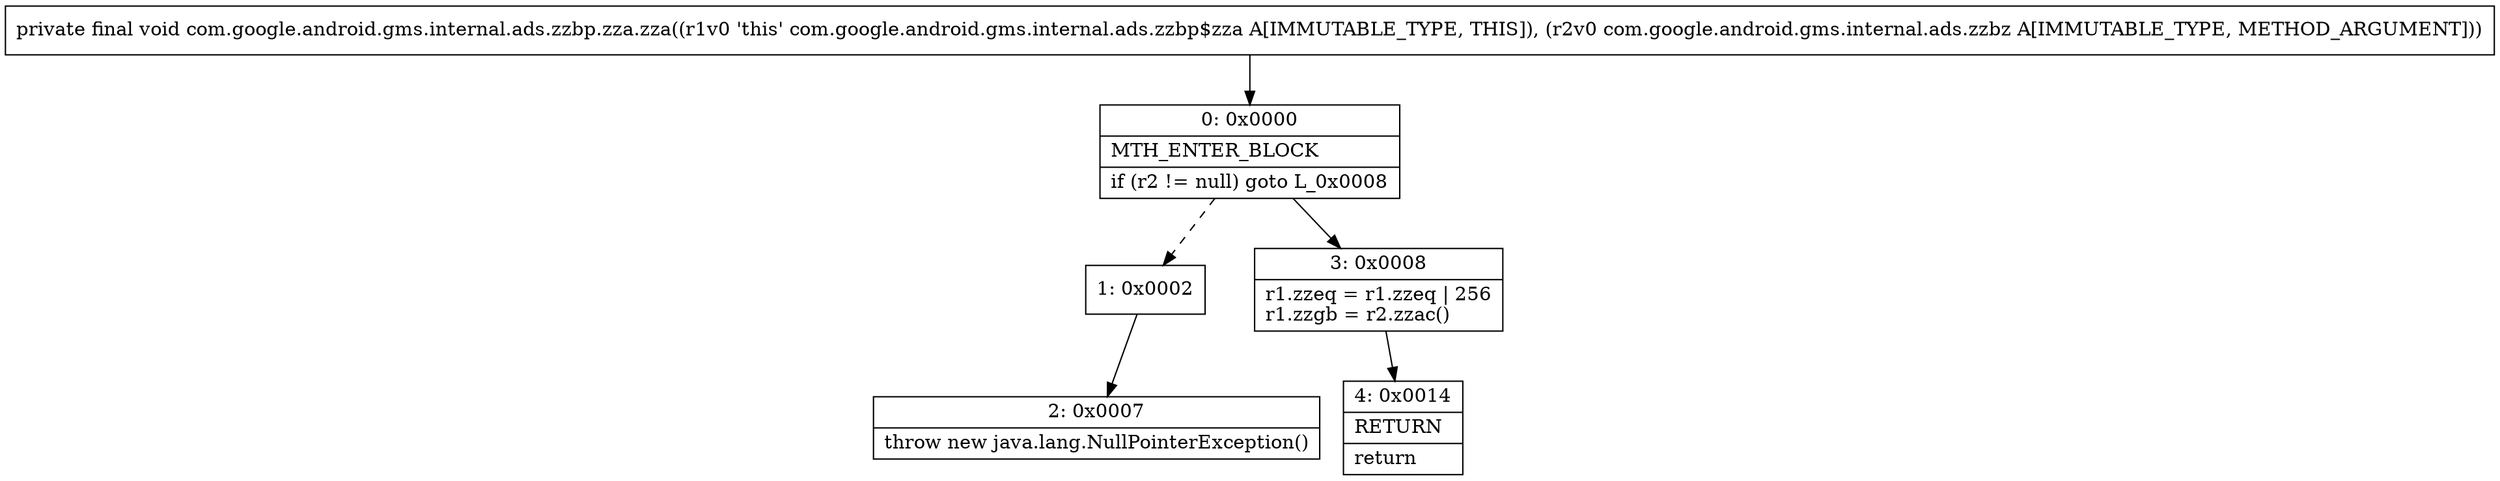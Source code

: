 digraph "CFG forcom.google.android.gms.internal.ads.zzbp.zza.zza(Lcom\/google\/android\/gms\/internal\/ads\/zzbz;)V" {
Node_0 [shape=record,label="{0\:\ 0x0000|MTH_ENTER_BLOCK\l|if (r2 != null) goto L_0x0008\l}"];
Node_1 [shape=record,label="{1\:\ 0x0002}"];
Node_2 [shape=record,label="{2\:\ 0x0007|throw new java.lang.NullPointerException()\l}"];
Node_3 [shape=record,label="{3\:\ 0x0008|r1.zzeq = r1.zzeq \| 256\lr1.zzgb = r2.zzac()\l}"];
Node_4 [shape=record,label="{4\:\ 0x0014|RETURN\l|return\l}"];
MethodNode[shape=record,label="{private final void com.google.android.gms.internal.ads.zzbp.zza.zza((r1v0 'this' com.google.android.gms.internal.ads.zzbp$zza A[IMMUTABLE_TYPE, THIS]), (r2v0 com.google.android.gms.internal.ads.zzbz A[IMMUTABLE_TYPE, METHOD_ARGUMENT])) }"];
MethodNode -> Node_0;
Node_0 -> Node_1[style=dashed];
Node_0 -> Node_3;
Node_1 -> Node_2;
Node_3 -> Node_4;
}

